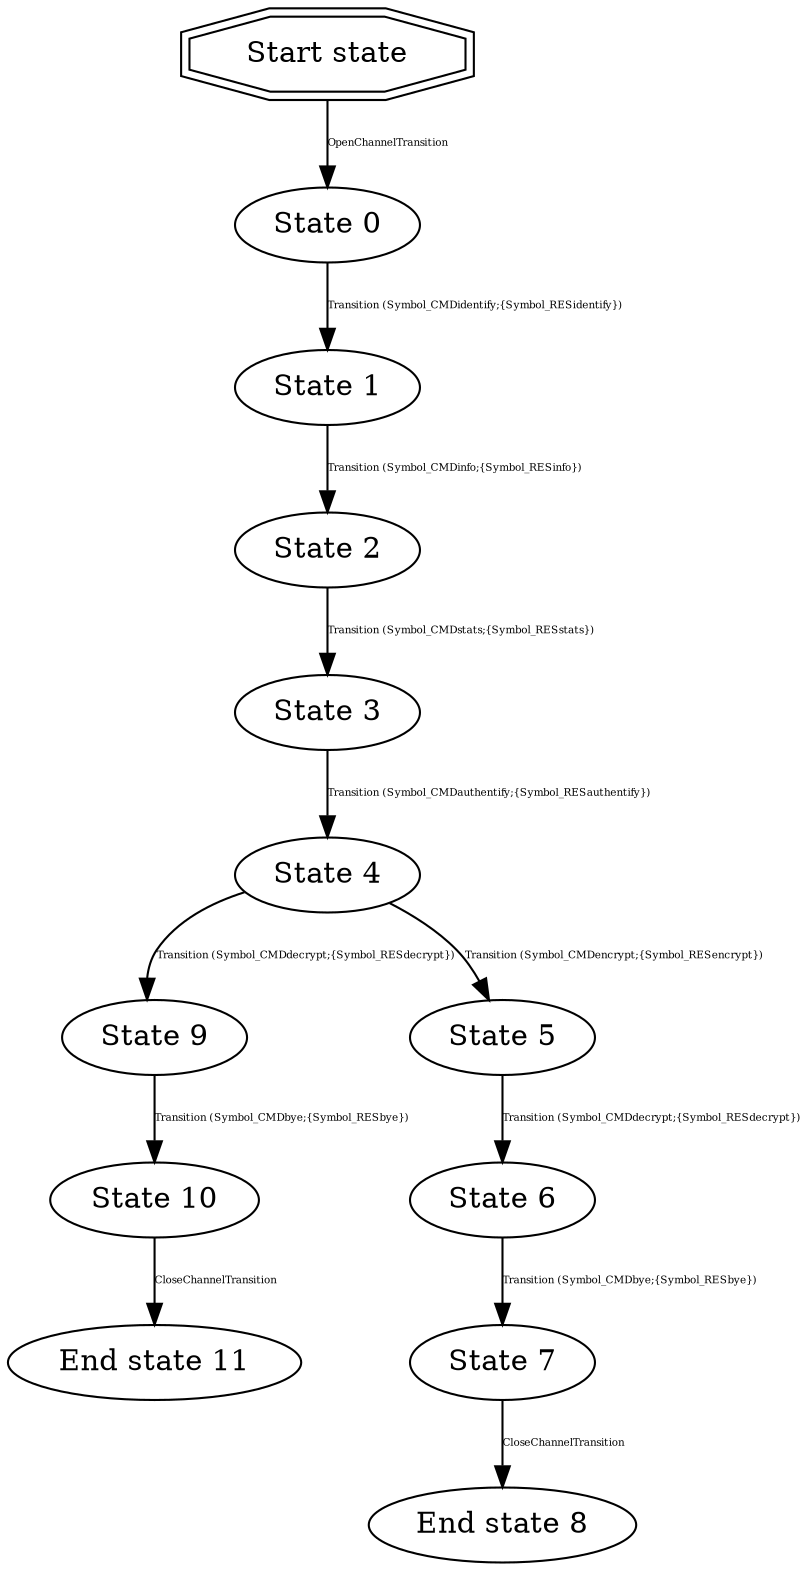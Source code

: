 digraph G {
"Start state" [shape=doubleoctagon, label="Start state", style=filled, fillcolor=white, URL="139827611448320"];
"State 0" [shape=ellipse, label="State 0", style=filled, fillcolor=white, URL="139827602074544"];
"State 1" [shape=ellipse, label="State 1", style=filled, fillcolor=white, URL="139827602074832"];
"State 2" [shape=ellipse, label="State 2", style=filled, fillcolor=white, URL="139827602075600"];
"State 3" [shape=ellipse, label="State 3", style=filled, fillcolor=white, URL="139827602075168"];
"State 4" [shape=ellipse, label="State 4", style=filled, fillcolor=white, URL="139827602075552"];
"State 9" [shape=ellipse, label="State 9", style=filled, fillcolor=white, URL="139827602134448"];
"State 10" [shape=ellipse, label="State 10", style=filled, fillcolor=white, URL="139827602134592"];
"End state 11" [shape=ellipse, label="End state 11", style=filled, fillcolor=white, URL="139827602134256"];
"State 5" [shape=ellipse, label="State 5", style=filled, fillcolor=white, URL="139827602074352"];
"State 6" [shape=ellipse, label="State 6", style=filled, fillcolor=white, URL="139827602134160"];
"State 7" [shape=ellipse, label="State 7", style=filled, fillcolor=white, URL="139827602133296"];
"End state 8" [shape=ellipse, label="End state 8", style=filled, fillcolor=white, URL="139827602134496"];
"Start state" -> "State 0" [fontsize=5, label="OpenChannelTransition", URL="139827602074304"];
"State 0" -> "State 1" [fontsize=5, label="Transition (Symbol_CMDidentify;{Symbol_RESidentify})", URL="139827602075504"];
"State 1" -> "State 2" [fontsize=5, label="Transition (Symbol_CMDinfo;{Symbol_RESinfo})", URL="139827602074160"];
"State 2" -> "State 3" [fontsize=5, label="Transition (Symbol_CMDstats;{Symbol_RESstats})", URL="139827602074688"];
"State 3" -> "State 4" [fontsize=5, label="Transition (Symbol_CMDauthentify;{Symbol_RESauthentify})", URL="139827602074496"];
"State 4" -> "State 5" [fontsize=5, label="Transition (Symbol_CMDencrypt;{Symbol_RESencrypt})", URL="139827602074880"];
"State 4" -> "State 9" [fontsize=5, label="Transition (Symbol_CMDdecrypt;{Symbol_RESdecrypt})", URL="139827602133104"];
"State 9" -> "State 10" [fontsize=5, label="Transition (Symbol_CMDbye;{Symbol_RESbye})", URL="139827602134064"];
"State 10" -> "End state 11" [fontsize=5, label="CloseChannelTransition", URL="139827602133248"];
"State 5" -> "State 6" [fontsize=5, label="Transition (Symbol_CMDdecrypt;{Symbol_RESdecrypt})", URL="139827602133680"];
"State 6" -> "State 7" [fontsize=5, label="Transition (Symbol_CMDbye;{Symbol_RESbye})", URL="139827602133920"];
"State 7" -> "End state 8" [fontsize=5, label="CloseChannelTransition", URL="139827602133536"];
}
